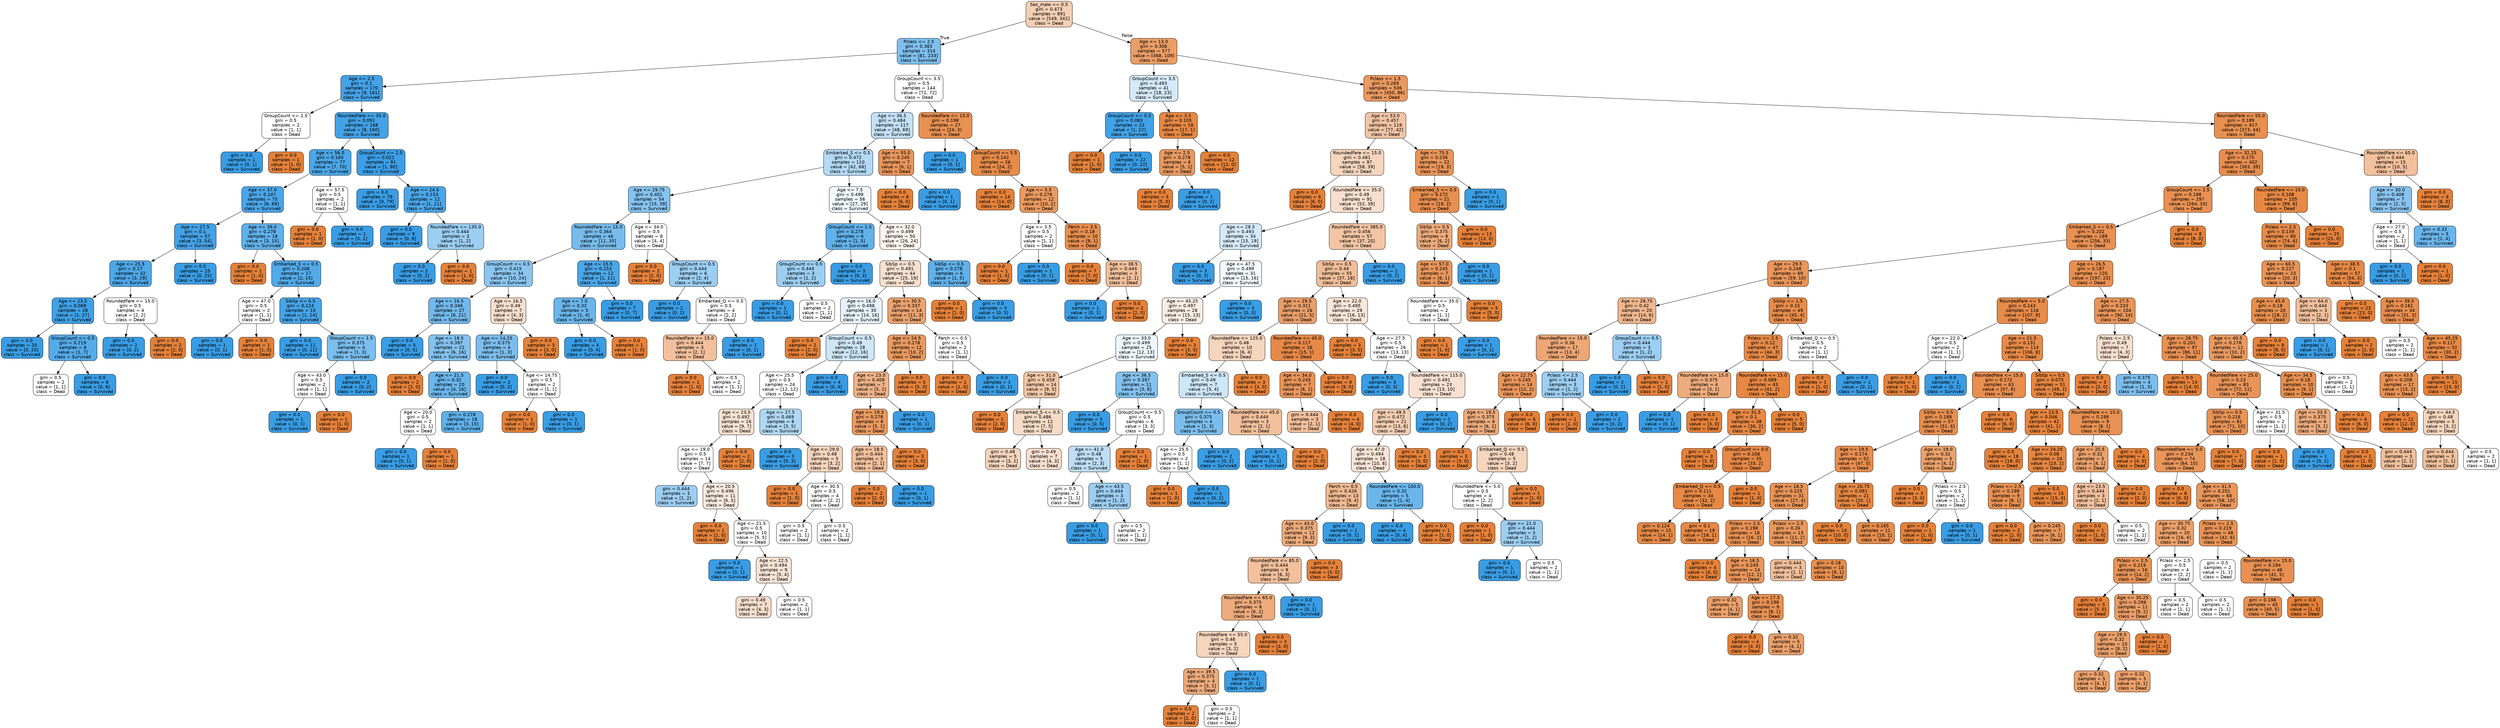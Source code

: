 digraph Tree {
node [shape=box, style="filled, rounded", color="black", fontname=helvetica] ;
edge [fontname=helvetica] ;
0 [label="Sex_male <= 0.5\ngini = 0.473\nsamples = 891\nvalue = [549, 342]\nclass = Dead", fillcolor="#e5813960"] ;
1 [label="Pclass <= 2.5\ngini = 0.383\nsamples = 314\nvalue = [81, 233]\nclass = Survived", fillcolor="#399de5a6"] ;
0 -> 1 [labeldistance=2.5, labelangle=45, headlabel="True"] ;
2 [label="Age <= 2.5\ngini = 0.1\nsamples = 170\nvalue = [9, 161]\nclass = Survived", fillcolor="#399de5f1"] ;
1 -> 2 ;
3 [label="GroupCount <= 2.5\ngini = 0.5\nsamples = 2\nvalue = [1, 1]\nclass = Dead", fillcolor="#e5813900"] ;
2 -> 3 ;
4 [label="gini = 0.0\nsamples = 1\nvalue = [0, 1]\nclass = Survived", fillcolor="#399de5ff"] ;
3 -> 4 ;
5 [label="gini = 0.0\nsamples = 1\nvalue = [1, 0]\nclass = Dead", fillcolor="#e58139ff"] ;
3 -> 5 ;
6 [label="RoundedFare <= 35.0\ngini = 0.091\nsamples = 168\nvalue = [8, 160]\nclass = Survived", fillcolor="#399de5f2"] ;
2 -> 6 ;
7 [label="Age <= 56.0\ngini = 0.165\nsamples = 77\nvalue = [7, 70]\nclass = Survived", fillcolor="#399de5e6"] ;
6 -> 7 ;
8 [label="Age <= 37.0\ngini = 0.147\nsamples = 75\nvalue = [6, 69]\nclass = Survived", fillcolor="#399de5e9"] ;
7 -> 8 ;
9 [label="Age <= 27.5\ngini = 0.1\nsamples = 57\nvalue = [3, 54]\nclass = Survived", fillcolor="#399de5f1"] ;
8 -> 9 ;
10 [label="Age <= 25.5\ngini = 0.17\nsamples = 32\nvalue = [3, 29]\nclass = Survived", fillcolor="#399de5e5"] ;
9 -> 10 ;
11 [label="Age <= 23.5\ngini = 0.069\nsamples = 28\nvalue = [1, 27]\nclass = Survived", fillcolor="#399de5f6"] ;
10 -> 11 ;
12 [label="gini = 0.0\nsamples = 20\nvalue = [0, 20]\nclass = Survived", fillcolor="#399de5ff"] ;
11 -> 12 ;
13 [label="GroupCount <= 0.5\ngini = 0.219\nsamples = 8\nvalue = [1, 7]\nclass = Survived", fillcolor="#399de5db"] ;
11 -> 13 ;
14 [label="gini = 0.5\nsamples = 2\nvalue = [1, 1]\nclass = Dead", fillcolor="#e5813900"] ;
13 -> 14 ;
15 [label="gini = 0.0\nsamples = 6\nvalue = [0, 6]\nclass = Survived", fillcolor="#399de5ff"] ;
13 -> 15 ;
16 [label="RoundedFare <= 15.0\ngini = 0.5\nsamples = 4\nvalue = [2, 2]\nclass = Dead", fillcolor="#e5813900"] ;
10 -> 16 ;
17 [label="gini = 0.0\nsamples = 2\nvalue = [0, 2]\nclass = Survived", fillcolor="#399de5ff"] ;
16 -> 17 ;
18 [label="gini = 0.0\nsamples = 2\nvalue = [2, 0]\nclass = Dead", fillcolor="#e58139ff"] ;
16 -> 18 ;
19 [label="gini = 0.0\nsamples = 25\nvalue = [0, 25]\nclass = Survived", fillcolor="#399de5ff"] ;
9 -> 19 ;
20 [label="Age <= 39.0\ngini = 0.278\nsamples = 18\nvalue = [3, 15]\nclass = Survived", fillcolor="#399de5cc"] ;
8 -> 20 ;
21 [label="gini = 0.0\nsamples = 1\nvalue = [1, 0]\nclass = Dead", fillcolor="#e58139ff"] ;
20 -> 21 ;
22 [label="Embarked_S <= 0.5\ngini = 0.208\nsamples = 17\nvalue = [2, 15]\nclass = Survived", fillcolor="#399de5dd"] ;
20 -> 22 ;
23 [label="Age <= 47.0\ngini = 0.5\nsamples = 2\nvalue = [1, 1]\nclass = Dead", fillcolor="#e5813900"] ;
22 -> 23 ;
24 [label="gini = 0.0\nsamples = 1\nvalue = [0, 1]\nclass = Survived", fillcolor="#399de5ff"] ;
23 -> 24 ;
25 [label="gini = 0.0\nsamples = 1\nvalue = [1, 0]\nclass = Dead", fillcolor="#e58139ff"] ;
23 -> 25 ;
26 [label="SibSp <= 0.5\ngini = 0.124\nsamples = 15\nvalue = [1, 14]\nclass = Survived", fillcolor="#399de5ed"] ;
22 -> 26 ;
27 [label="gini = 0.0\nsamples = 11\nvalue = [0, 11]\nclass = Survived", fillcolor="#399de5ff"] ;
26 -> 27 ;
28 [label="GroupCount <= 1.5\ngini = 0.375\nsamples = 4\nvalue = [1, 3]\nclass = Survived", fillcolor="#399de5aa"] ;
26 -> 28 ;
29 [label="Age <= 43.0\ngini = 0.5\nsamples = 2\nvalue = [1, 1]\nclass = Dead", fillcolor="#e5813900"] ;
28 -> 29 ;
30 [label="gini = 0.0\nsamples = 1\nvalue = [0, 1]\nclass = Survived", fillcolor="#399de5ff"] ;
29 -> 30 ;
31 [label="gini = 0.0\nsamples = 1\nvalue = [1, 0]\nclass = Dead", fillcolor="#e58139ff"] ;
29 -> 31 ;
32 [label="gini = 0.0\nsamples = 2\nvalue = [0, 2]\nclass = Survived", fillcolor="#399de5ff"] ;
28 -> 32 ;
33 [label="Age <= 57.5\ngini = 0.5\nsamples = 2\nvalue = [1, 1]\nclass = Dead", fillcolor="#e5813900"] ;
7 -> 33 ;
34 [label="gini = 0.0\nsamples = 1\nvalue = [1, 0]\nclass = Dead", fillcolor="#e58139ff"] ;
33 -> 34 ;
35 [label="gini = 0.0\nsamples = 1\nvalue = [0, 1]\nclass = Survived", fillcolor="#399de5ff"] ;
33 -> 35 ;
36 [label="GroupCount <= 2.5\ngini = 0.022\nsamples = 91\nvalue = [1, 90]\nclass = Survived", fillcolor="#399de5fc"] ;
6 -> 36 ;
37 [label="gini = 0.0\nsamples = 79\nvalue = [0, 79]\nclass = Survived", fillcolor="#399de5ff"] ;
36 -> 37 ;
38 [label="Age <= 24.5\ngini = 0.153\nsamples = 12\nvalue = [1, 11]\nclass = Survived", fillcolor="#399de5e8"] ;
36 -> 38 ;
39 [label="gini = 0.0\nsamples = 9\nvalue = [0, 9]\nclass = Survived", fillcolor="#399de5ff"] ;
38 -> 39 ;
40 [label="RoundedFare <= 135.0\ngini = 0.444\nsamples = 3\nvalue = [1, 2]\nclass = Survived", fillcolor="#399de57f"] ;
38 -> 40 ;
41 [label="gini = 0.0\nsamples = 2\nvalue = [0, 2]\nclass = Survived", fillcolor="#399de5ff"] ;
40 -> 41 ;
42 [label="gini = 0.0\nsamples = 1\nvalue = [1, 0]\nclass = Dead", fillcolor="#e58139ff"] ;
40 -> 42 ;
43 [label="GroupCount <= 3.5\ngini = 0.5\nsamples = 144\nvalue = [72, 72]\nclass = Dead", fillcolor="#e5813900"] ;
1 -> 43 ;
44 [label="Age <= 36.5\ngini = 0.484\nsamples = 117\nvalue = [48, 69]\nclass = Survived", fillcolor="#399de54e"] ;
43 -> 44 ;
45 [label="Embarked_S <= 0.5\ngini = 0.472\nsamples = 110\nvalue = [42, 68]\nclass = Survived", fillcolor="#399de561"] ;
44 -> 45 ;
46 [label="Age <= 29.75\ngini = 0.401\nsamples = 54\nvalue = [15, 39]\nclass = Survived", fillcolor="#399de59d"] ;
45 -> 46 ;
47 [label="RoundedFare <= 15.0\ngini = 0.364\nsamples = 46\nvalue = [11, 35]\nclass = Survived", fillcolor="#399de5af"] ;
46 -> 47 ;
48 [label="GroupCount <= 0.5\ngini = 0.415\nsamples = 34\nvalue = [10, 24]\nclass = Survived", fillcolor="#399de595"] ;
47 -> 48 ;
49 [label="Age <= 16.5\ngini = 0.346\nsamples = 27\nvalue = [6, 21]\nclass = Survived", fillcolor="#399de5b6"] ;
48 -> 49 ;
50 [label="gini = 0.0\nsamples = 5\nvalue = [0, 5]\nclass = Survived", fillcolor="#399de5ff"] ;
49 -> 50 ;
51 [label="Age <= 18.5\ngini = 0.397\nsamples = 22\nvalue = [6, 16]\nclass = Survived", fillcolor="#399de59f"] ;
49 -> 51 ;
52 [label="gini = 0.0\nsamples = 2\nvalue = [2, 0]\nclass = Dead", fillcolor="#e58139ff"] ;
51 -> 52 ;
53 [label="Age <= 21.5\ngini = 0.32\nsamples = 20\nvalue = [4, 16]\nclass = Survived", fillcolor="#399de5bf"] ;
51 -> 53 ;
54 [label="Age <= 20.0\ngini = 0.5\nsamples = 2\nvalue = [1, 1]\nclass = Dead", fillcolor="#e5813900"] ;
53 -> 54 ;
55 [label="gini = 0.0\nsamples = 1\nvalue = [0, 1]\nclass = Survived", fillcolor="#399de5ff"] ;
54 -> 55 ;
56 [label="gini = 0.0\nsamples = 1\nvalue = [1, 0]\nclass = Dead", fillcolor="#e58139ff"] ;
54 -> 56 ;
57 [label="gini = 0.278\nsamples = 18\nvalue = [3, 15]\nclass = Survived", fillcolor="#399de5cc"] ;
53 -> 57 ;
58 [label="Age <= 16.5\ngini = 0.49\nsamples = 7\nvalue = [4, 3]\nclass = Dead", fillcolor="#e5813940"] ;
48 -> 58 ;
59 [label="Age <= 14.25\ngini = 0.375\nsamples = 4\nvalue = [1, 3]\nclass = Survived", fillcolor="#399de5aa"] ;
58 -> 59 ;
60 [label="gini = 0.0\nsamples = 2\nvalue = [0, 2]\nclass = Survived", fillcolor="#399de5ff"] ;
59 -> 60 ;
61 [label="Age <= 14.75\ngini = 0.5\nsamples = 2\nvalue = [1, 1]\nclass = Dead", fillcolor="#e5813900"] ;
59 -> 61 ;
62 [label="gini = 0.0\nsamples = 1\nvalue = [1, 0]\nclass = Dead", fillcolor="#e58139ff"] ;
61 -> 62 ;
63 [label="gini = 0.0\nsamples = 1\nvalue = [0, 1]\nclass = Survived", fillcolor="#399de5ff"] ;
61 -> 63 ;
64 [label="gini = 0.0\nsamples = 3\nvalue = [3, 0]\nclass = Dead", fillcolor="#e58139ff"] ;
58 -> 64 ;
65 [label="Age <= 15.5\ngini = 0.153\nsamples = 12\nvalue = [1, 11]\nclass = Survived", fillcolor="#399de5e8"] ;
47 -> 65 ;
66 [label="Age <= 7.0\ngini = 0.32\nsamples = 5\nvalue = [1, 4]\nclass = Survived", fillcolor="#399de5bf"] ;
65 -> 66 ;
67 [label="gini = 0.0\nsamples = 4\nvalue = [0, 4]\nclass = Survived", fillcolor="#399de5ff"] ;
66 -> 67 ;
68 [label="gini = 0.0\nsamples = 1\nvalue = [1, 0]\nclass = Dead", fillcolor="#e58139ff"] ;
66 -> 68 ;
69 [label="gini = 0.0\nsamples = 7\nvalue = [0, 7]\nclass = Survived", fillcolor="#399de5ff"] ;
65 -> 69 ;
70 [label="Age <= 34.0\ngini = 0.5\nsamples = 8\nvalue = [4, 4]\nclass = Dead", fillcolor="#e5813900"] ;
46 -> 70 ;
71 [label="gini = 0.0\nsamples = 2\nvalue = [2, 0]\nclass = Dead", fillcolor="#e58139ff"] ;
70 -> 71 ;
72 [label="GroupCount <= 0.5\ngini = 0.444\nsamples = 6\nvalue = [2, 4]\nclass = Survived", fillcolor="#399de57f"] ;
70 -> 72 ;
73 [label="gini = 0.0\nsamples = 2\nvalue = [0, 2]\nclass = Survived", fillcolor="#399de5ff"] ;
72 -> 73 ;
74 [label="Embarked_Q <= 0.5\ngini = 0.5\nsamples = 4\nvalue = [2, 2]\nclass = Dead", fillcolor="#e5813900"] ;
72 -> 74 ;
75 [label="RoundedFare <= 15.0\ngini = 0.444\nsamples = 3\nvalue = [2, 1]\nclass = Dead", fillcolor="#e581397f"] ;
74 -> 75 ;
76 [label="gini = 0.0\nsamples = 1\nvalue = [1, 0]\nclass = Dead", fillcolor="#e58139ff"] ;
75 -> 76 ;
77 [label="gini = 0.5\nsamples = 2\nvalue = [1, 1]\nclass = Dead", fillcolor="#e5813900"] ;
75 -> 77 ;
78 [label="gini = 0.0\nsamples = 1\nvalue = [0, 1]\nclass = Survived", fillcolor="#399de5ff"] ;
74 -> 78 ;
79 [label="Age <= 7.5\ngini = 0.499\nsamples = 56\nvalue = [27, 29]\nclass = Survived", fillcolor="#399de512"] ;
45 -> 79 ;
80 [label="GroupCount <= 1.5\ngini = 0.278\nsamples = 6\nvalue = [1, 5]\nclass = Survived", fillcolor="#399de5cc"] ;
79 -> 80 ;
81 [label="GroupCount <= 0.5\ngini = 0.444\nsamples = 3\nvalue = [1, 2]\nclass = Survived", fillcolor="#399de57f"] ;
80 -> 81 ;
82 [label="gini = 0.0\nsamples = 1\nvalue = [0, 1]\nclass = Survived", fillcolor="#399de5ff"] ;
81 -> 82 ;
83 [label="gini = 0.5\nsamples = 2\nvalue = [1, 1]\nclass = Dead", fillcolor="#e5813900"] ;
81 -> 83 ;
84 [label="gini = 0.0\nsamples = 3\nvalue = [0, 3]\nclass = Survived", fillcolor="#399de5ff"] ;
80 -> 84 ;
85 [label="Age <= 32.0\ngini = 0.499\nsamples = 50\nvalue = [26, 24]\nclass = Dead", fillcolor="#e5813914"] ;
79 -> 85 ;
86 [label="SibSp <= 0.5\ngini = 0.491\nsamples = 44\nvalue = [25, 19]\nclass = Dead", fillcolor="#e581393d"] ;
85 -> 86 ;
87 [label="Age <= 16.0\ngini = 0.498\nsamples = 30\nvalue = [14, 16]\nclass = Survived", fillcolor="#399de520"] ;
86 -> 87 ;
88 [label="gini = 0.0\nsamples = 2\nvalue = [2, 0]\nclass = Dead", fillcolor="#e58139ff"] ;
87 -> 88 ;
89 [label="GroupCount <= 0.5\ngini = 0.49\nsamples = 28\nvalue = [12, 16]\nclass = Survived", fillcolor="#399de540"] ;
87 -> 89 ;
90 [label="Age <= 25.5\ngini = 0.5\nsamples = 24\nvalue = [12, 12]\nclass = Dead", fillcolor="#e5813900"] ;
89 -> 90 ;
91 [label="Age <= 23.5\ngini = 0.492\nsamples = 16\nvalue = [9, 7]\nclass = Dead", fillcolor="#e5813939"] ;
90 -> 91 ;
92 [label="Age <= 19.0\ngini = 0.5\nsamples = 14\nvalue = [7, 7]\nclass = Dead", fillcolor="#e5813900"] ;
91 -> 92 ;
93 [label="gini = 0.444\nsamples = 3\nvalue = [1, 2]\nclass = Survived", fillcolor="#399de57f"] ;
92 -> 93 ;
94 [label="Age <= 20.5\ngini = 0.496\nsamples = 11\nvalue = [6, 5]\nclass = Dead", fillcolor="#e581392a"] ;
92 -> 94 ;
95 [label="gini = 0.0\nsamples = 1\nvalue = [1, 0]\nclass = Dead", fillcolor="#e58139ff"] ;
94 -> 95 ;
96 [label="Age <= 21.5\ngini = 0.5\nsamples = 10\nvalue = [5, 5]\nclass = Dead", fillcolor="#e5813900"] ;
94 -> 96 ;
97 [label="gini = 0.0\nsamples = 1\nvalue = [0, 1]\nclass = Survived", fillcolor="#399de5ff"] ;
96 -> 97 ;
98 [label="Age <= 22.5\ngini = 0.494\nsamples = 9\nvalue = [5, 4]\nclass = Dead", fillcolor="#e5813933"] ;
96 -> 98 ;
99 [label="gini = 0.49\nsamples = 7\nvalue = [4, 3]\nclass = Dead", fillcolor="#e5813940"] ;
98 -> 99 ;
100 [label="gini = 0.5\nsamples = 2\nvalue = [1, 1]\nclass = Dead", fillcolor="#e5813900"] ;
98 -> 100 ;
101 [label="gini = 0.0\nsamples = 2\nvalue = [2, 0]\nclass = Dead", fillcolor="#e58139ff"] ;
91 -> 101 ;
102 [label="Age <= 27.5\ngini = 0.469\nsamples = 8\nvalue = [3, 5]\nclass = Survived", fillcolor="#399de566"] ;
90 -> 102 ;
103 [label="gini = 0.0\nsamples = 3\nvalue = [0, 3]\nclass = Survived", fillcolor="#399de5ff"] ;
102 -> 103 ;
104 [label="Age <= 29.0\ngini = 0.48\nsamples = 5\nvalue = [3, 2]\nclass = Dead", fillcolor="#e5813955"] ;
102 -> 104 ;
105 [label="gini = 0.0\nsamples = 1\nvalue = [1, 0]\nclass = Dead", fillcolor="#e58139ff"] ;
104 -> 105 ;
106 [label="Age <= 30.5\ngini = 0.5\nsamples = 4\nvalue = [2, 2]\nclass = Dead", fillcolor="#e5813900"] ;
104 -> 106 ;
107 [label="gini = 0.5\nsamples = 2\nvalue = [1, 1]\nclass = Dead", fillcolor="#e5813900"] ;
106 -> 107 ;
108 [label="gini = 0.5\nsamples = 2\nvalue = [1, 1]\nclass = Dead", fillcolor="#e5813900"] ;
106 -> 108 ;
109 [label="gini = 0.0\nsamples = 4\nvalue = [0, 4]\nclass = Survived", fillcolor="#399de5ff"] ;
89 -> 109 ;
110 [label="Age <= 30.5\ngini = 0.337\nsamples = 14\nvalue = [11, 3]\nclass = Dead", fillcolor="#e58139b9"] ;
86 -> 110 ;
111 [label="Age <= 24.5\ngini = 0.278\nsamples = 12\nvalue = [10, 2]\nclass = Dead", fillcolor="#e58139cc"] ;
110 -> 111 ;
112 [label="Age <= 23.0\ngini = 0.408\nsamples = 7\nvalue = [5, 2]\nclass = Dead", fillcolor="#e5813999"] ;
111 -> 112 ;
113 [label="Age <= 19.5\ngini = 0.278\nsamples = 6\nvalue = [5, 1]\nclass = Dead", fillcolor="#e58139cc"] ;
112 -> 113 ;
114 [label="Age <= 18.5\ngini = 0.444\nsamples = 3\nvalue = [2, 1]\nclass = Dead", fillcolor="#e581397f"] ;
113 -> 114 ;
115 [label="gini = 0.0\nsamples = 2\nvalue = [2, 0]\nclass = Dead", fillcolor="#e58139ff"] ;
114 -> 115 ;
116 [label="gini = 0.0\nsamples = 1\nvalue = [0, 1]\nclass = Survived", fillcolor="#399de5ff"] ;
114 -> 116 ;
117 [label="gini = 0.0\nsamples = 3\nvalue = [3, 0]\nclass = Dead", fillcolor="#e58139ff"] ;
113 -> 117 ;
118 [label="gini = 0.0\nsamples = 1\nvalue = [0, 1]\nclass = Survived", fillcolor="#399de5ff"] ;
112 -> 118 ;
119 [label="gini = 0.0\nsamples = 5\nvalue = [5, 0]\nclass = Dead", fillcolor="#e58139ff"] ;
111 -> 119 ;
120 [label="Parch <= 0.5\ngini = 0.5\nsamples = 2\nvalue = [1, 1]\nclass = Dead", fillcolor="#e5813900"] ;
110 -> 120 ;
121 [label="gini = 0.0\nsamples = 1\nvalue = [1, 0]\nclass = Dead", fillcolor="#e58139ff"] ;
120 -> 121 ;
122 [label="gini = 0.0\nsamples = 1\nvalue = [0, 1]\nclass = Survived", fillcolor="#399de5ff"] ;
120 -> 122 ;
123 [label="SibSp <= 0.5\ngini = 0.278\nsamples = 6\nvalue = [1, 5]\nclass = Survived", fillcolor="#399de5cc"] ;
85 -> 123 ;
124 [label="gini = 0.0\nsamples = 1\nvalue = [1, 0]\nclass = Dead", fillcolor="#e58139ff"] ;
123 -> 124 ;
125 [label="gini = 0.0\nsamples = 5\nvalue = [0, 5]\nclass = Survived", fillcolor="#399de5ff"] ;
123 -> 125 ;
126 [label="Age <= 55.0\ngini = 0.245\nsamples = 7\nvalue = [6, 1]\nclass = Dead", fillcolor="#e58139d4"] ;
44 -> 126 ;
127 [label="gini = 0.0\nsamples = 6\nvalue = [6, 0]\nclass = Dead", fillcolor="#e58139ff"] ;
126 -> 127 ;
128 [label="gini = 0.0\nsamples = 1\nvalue = [0, 1]\nclass = Survived", fillcolor="#399de5ff"] ;
126 -> 128 ;
129 [label="RoundedFare <= 15.0\ngini = 0.198\nsamples = 27\nvalue = [24, 3]\nclass = Dead", fillcolor="#e58139df"] ;
43 -> 129 ;
130 [label="gini = 0.0\nsamples = 1\nvalue = [0, 1]\nclass = Survived", fillcolor="#399de5ff"] ;
129 -> 130 ;
131 [label="GroupCount <= 5.5\ngini = 0.142\nsamples = 26\nvalue = [24, 2]\nclass = Dead", fillcolor="#e58139ea"] ;
129 -> 131 ;
132 [label="gini = 0.0\nsamples = 14\nvalue = [14, 0]\nclass = Dead", fillcolor="#e58139ff"] ;
131 -> 132 ;
133 [label="Age <= 5.5\ngini = 0.278\nsamples = 12\nvalue = [10, 2]\nclass = Dead", fillcolor="#e58139cc"] ;
131 -> 133 ;
134 [label="Age <= 3.5\ngini = 0.5\nsamples = 2\nvalue = [1, 1]\nclass = Dead", fillcolor="#e5813900"] ;
133 -> 134 ;
135 [label="gini = 0.0\nsamples = 1\nvalue = [1, 0]\nclass = Dead", fillcolor="#e58139ff"] ;
134 -> 135 ;
136 [label="gini = 0.0\nsamples = 1\nvalue = [0, 1]\nclass = Survived", fillcolor="#399de5ff"] ;
134 -> 136 ;
137 [label="Parch <= 3.5\ngini = 0.18\nsamples = 10\nvalue = [9, 1]\nclass = Dead", fillcolor="#e58139e3"] ;
133 -> 137 ;
138 [label="gini = 0.0\nsamples = 7\nvalue = [7, 0]\nclass = Dead", fillcolor="#e58139ff"] ;
137 -> 138 ;
139 [label="Age <= 38.5\ngini = 0.444\nsamples = 3\nvalue = [2, 1]\nclass = Dead", fillcolor="#e581397f"] ;
137 -> 139 ;
140 [label="gini = 0.0\nsamples = 1\nvalue = [0, 1]\nclass = Survived", fillcolor="#399de5ff"] ;
139 -> 140 ;
141 [label="gini = 0.0\nsamples = 2\nvalue = [2, 0]\nclass = Dead", fillcolor="#e58139ff"] ;
139 -> 141 ;
142 [label="Age <= 13.0\ngini = 0.306\nsamples = 577\nvalue = [468, 109]\nclass = Dead", fillcolor="#e58139c4"] ;
0 -> 142 [labeldistance=2.5, labelangle=-45, headlabel="False"] ;
143 [label="GroupCount <= 3.5\ngini = 0.493\nsamples = 41\nvalue = [18, 23]\nclass = Survived", fillcolor="#399de537"] ;
142 -> 143 ;
144 [label="GroupCount <= 0.5\ngini = 0.083\nsamples = 23\nvalue = [1, 22]\nclass = Survived", fillcolor="#399de5f3"] ;
143 -> 144 ;
145 [label="gini = 0.0\nsamples = 1\nvalue = [1, 0]\nclass = Dead", fillcolor="#e58139ff"] ;
144 -> 145 ;
146 [label="gini = 0.0\nsamples = 22\nvalue = [0, 22]\nclass = Survived", fillcolor="#399de5ff"] ;
144 -> 146 ;
147 [label="Age <= 3.5\ngini = 0.105\nsamples = 18\nvalue = [17, 1]\nclass = Dead", fillcolor="#e58139f0"] ;
143 -> 147 ;
148 [label="Age <= 2.5\ngini = 0.278\nsamples = 6\nvalue = [5, 1]\nclass = Dead", fillcolor="#e58139cc"] ;
147 -> 148 ;
149 [label="gini = 0.0\nsamples = 5\nvalue = [5, 0]\nclass = Dead", fillcolor="#e58139ff"] ;
148 -> 149 ;
150 [label="gini = 0.0\nsamples = 1\nvalue = [0, 1]\nclass = Survived", fillcolor="#399de5ff"] ;
148 -> 150 ;
151 [label="gini = 0.0\nsamples = 12\nvalue = [12, 0]\nclass = Dead", fillcolor="#e58139ff"] ;
147 -> 151 ;
152 [label="Pclass <= 1.5\ngini = 0.269\nsamples = 536\nvalue = [450, 86]\nclass = Dead", fillcolor="#e58139ce"] ;
142 -> 152 ;
153 [label="Age <= 53.0\ngini = 0.457\nsamples = 119\nvalue = [77, 42]\nclass = Dead", fillcolor="#e5813974"] ;
152 -> 153 ;
154 [label="RoundedFare <= 15.0\ngini = 0.481\nsamples = 97\nvalue = [58, 39]\nclass = Dead", fillcolor="#e5813954"] ;
153 -> 154 ;
155 [label="gini = 0.0\nsamples = 6\nvalue = [6, 0]\nclass = Dead", fillcolor="#e58139ff"] ;
154 -> 155 ;
156 [label="RoundedFare <= 35.0\ngini = 0.49\nsamples = 91\nvalue = [52, 39]\nclass = Dead", fillcolor="#e5813940"] ;
154 -> 156 ;
157 [label="Age <= 28.5\ngini = 0.493\nsamples = 34\nvalue = [15, 19]\nclass = Survived", fillcolor="#399de536"] ;
156 -> 157 ;
158 [label="gini = 0.0\nsamples = 3\nvalue = [0, 3]\nclass = Survived", fillcolor="#399de5ff"] ;
157 -> 158 ;
159 [label="Age <= 47.5\ngini = 0.499\nsamples = 31\nvalue = [15, 16]\nclass = Survived", fillcolor="#399de510"] ;
157 -> 159 ;
160 [label="Age <= 45.25\ngini = 0.497\nsamples = 28\nvalue = [15, 13]\nclass = Dead", fillcolor="#e5813922"] ;
159 -> 160 ;
161 [label="Age <= 33.0\ngini = 0.499\nsamples = 25\nvalue = [12, 13]\nclass = Survived", fillcolor="#399de514"] ;
160 -> 161 ;
162 [label="Age <= 31.0\ngini = 0.459\nsamples = 14\nvalue = [9, 5]\nclass = Dead", fillcolor="#e5813971"] ;
161 -> 162 ;
163 [label="gini = 0.0\nsamples = 2\nvalue = [2, 0]\nclass = Dead", fillcolor="#e58139ff"] ;
162 -> 163 ;
164 [label="Embarked_S <= 0.5\ngini = 0.486\nsamples = 12\nvalue = [7, 5]\nclass = Dead", fillcolor="#e5813949"] ;
162 -> 164 ;
165 [label="gini = 0.48\nsamples = 5\nvalue = [3, 2]\nclass = Dead", fillcolor="#e5813955"] ;
164 -> 165 ;
166 [label="gini = 0.49\nsamples = 7\nvalue = [4, 3]\nclass = Dead", fillcolor="#e5813940"] ;
164 -> 166 ;
167 [label="Age <= 36.5\ngini = 0.397\nsamples = 11\nvalue = [3, 8]\nclass = Survived", fillcolor="#399de59f"] ;
161 -> 167 ;
168 [label="gini = 0.0\nsamples = 5\nvalue = [0, 5]\nclass = Survived", fillcolor="#399de5ff"] ;
167 -> 168 ;
169 [label="GroupCount <= 0.5\ngini = 0.5\nsamples = 6\nvalue = [3, 3]\nclass = Dead", fillcolor="#e5813900"] ;
167 -> 169 ;
170 [label="Age <= 41.0\ngini = 0.48\nsamples = 5\nvalue = [2, 3]\nclass = Survived", fillcolor="#399de555"] ;
169 -> 170 ;
171 [label="gini = 0.5\nsamples = 2\nvalue = [1, 1]\nclass = Dead", fillcolor="#e5813900"] ;
170 -> 171 ;
172 [label="Age <= 43.5\ngini = 0.444\nsamples = 3\nvalue = [1, 2]\nclass = Survived", fillcolor="#399de57f"] ;
170 -> 172 ;
173 [label="gini = 0.0\nsamples = 1\nvalue = [0, 1]\nclass = Survived", fillcolor="#399de5ff"] ;
172 -> 173 ;
174 [label="gini = 0.5\nsamples = 2\nvalue = [1, 1]\nclass = Dead", fillcolor="#e5813900"] ;
172 -> 174 ;
175 [label="gini = 0.0\nsamples = 1\nvalue = [1, 0]\nclass = Dead", fillcolor="#e58139ff"] ;
169 -> 175 ;
176 [label="gini = 0.0\nsamples = 3\nvalue = [3, 0]\nclass = Dead", fillcolor="#e58139ff"] ;
160 -> 176 ;
177 [label="gini = 0.0\nsamples = 3\nvalue = [0, 3]\nclass = Survived", fillcolor="#399de5ff"] ;
159 -> 177 ;
178 [label="RoundedFare <= 385.0\ngini = 0.456\nsamples = 57\nvalue = [37, 20]\nclass = Dead", fillcolor="#e5813975"] ;
156 -> 178 ;
179 [label="SibSp <= 0.5\ngini = 0.44\nsamples = 55\nvalue = [37, 18]\nclass = Dead", fillcolor="#e5813983"] ;
178 -> 179 ;
180 [label="Age <= 29.5\ngini = 0.311\nsamples = 26\nvalue = [21, 5]\nclass = Dead", fillcolor="#e58139c2"] ;
179 -> 180 ;
181 [label="RoundedFare <= 125.0\ngini = 0.48\nsamples = 10\nvalue = [6, 4]\nclass = Dead", fillcolor="#e5813955"] ;
180 -> 181 ;
182 [label="Embarked_S <= 0.5\ngini = 0.49\nsamples = 7\nvalue = [3, 4]\nclass = Survived", fillcolor="#399de540"] ;
181 -> 182 ;
183 [label="GroupCount <= 0.5\ngini = 0.375\nsamples = 4\nvalue = [1, 3]\nclass = Survived", fillcolor="#399de5aa"] ;
182 -> 183 ;
184 [label="Age <= 25.5\ngini = 0.5\nsamples = 2\nvalue = [1, 1]\nclass = Dead", fillcolor="#e5813900"] ;
183 -> 184 ;
185 [label="gini = 0.0\nsamples = 1\nvalue = [1, 0]\nclass = Dead", fillcolor="#e58139ff"] ;
184 -> 185 ;
186 [label="gini = 0.0\nsamples = 1\nvalue = [0, 1]\nclass = Survived", fillcolor="#399de5ff"] ;
184 -> 186 ;
187 [label="gini = 0.0\nsamples = 2\nvalue = [0, 2]\nclass = Survived", fillcolor="#399de5ff"] ;
183 -> 187 ;
188 [label="RoundedFare <= 45.0\ngini = 0.444\nsamples = 3\nvalue = [2, 1]\nclass = Dead", fillcolor="#e581397f"] ;
182 -> 188 ;
189 [label="gini = 0.0\nsamples = 1\nvalue = [0, 1]\nclass = Survived", fillcolor="#399de5ff"] ;
188 -> 189 ;
190 [label="gini = 0.0\nsamples = 2\nvalue = [2, 0]\nclass = Dead", fillcolor="#e58139ff"] ;
188 -> 190 ;
191 [label="gini = 0.0\nsamples = 3\nvalue = [3, 0]\nclass = Dead", fillcolor="#e58139ff"] ;
181 -> 191 ;
192 [label="RoundedFare <= 45.0\ngini = 0.117\nsamples = 16\nvalue = [15, 1]\nclass = Dead", fillcolor="#e58139ee"] ;
180 -> 192 ;
193 [label="Age <= 34.0\ngini = 0.245\nsamples = 7\nvalue = [6, 1]\nclass = Dead", fillcolor="#e58139d4"] ;
192 -> 193 ;
194 [label="gini = 0.444\nsamples = 3\nvalue = [2, 1]\nclass = Dead", fillcolor="#e581397f"] ;
193 -> 194 ;
195 [label="gini = 0.0\nsamples = 4\nvalue = [4, 0]\nclass = Dead", fillcolor="#e58139ff"] ;
193 -> 195 ;
196 [label="gini = 0.0\nsamples = 9\nvalue = [9, 0]\nclass = Dead", fillcolor="#e58139ff"] ;
192 -> 196 ;
197 [label="Age <= 22.0\ngini = 0.495\nsamples = 29\nvalue = [16, 13]\nclass = Dead", fillcolor="#e5813930"] ;
179 -> 197 ;
198 [label="gini = 0.0\nsamples = 3\nvalue = [3, 0]\nclass = Dead", fillcolor="#e58139ff"] ;
197 -> 198 ;
199 [label="Age <= 27.5\ngini = 0.5\nsamples = 26\nvalue = [13, 13]\nclass = Dead", fillcolor="#e5813900"] ;
197 -> 199 ;
200 [label="gini = 0.0\nsamples = 3\nvalue = [0, 3]\nclass = Survived", fillcolor="#399de5ff"] ;
199 -> 200 ;
201 [label="RoundedFare <= 115.0\ngini = 0.491\nsamples = 23\nvalue = [13, 10]\nclass = Dead", fillcolor="#e581393b"] ;
199 -> 201 ;
202 [label="Age <= 49.5\ngini = 0.472\nsamples = 21\nvalue = [13, 8]\nclass = Dead", fillcolor="#e5813962"] ;
201 -> 202 ;
203 [label="Age <= 47.0\ngini = 0.494\nsamples = 18\nvalue = [10, 8]\nclass = Dead", fillcolor="#e5813933"] ;
202 -> 203 ;
204 [label="Parch <= 0.5\ngini = 0.426\nsamples = 13\nvalue = [9, 4]\nclass = Dead", fillcolor="#e581398e"] ;
203 -> 204 ;
205 [label="Age <= 43.0\ngini = 0.375\nsamples = 12\nvalue = [9, 3]\nclass = Dead", fillcolor="#e58139aa"] ;
204 -> 205 ;
206 [label="RoundedFare <= 85.0\ngini = 0.444\nsamples = 9\nvalue = [6, 3]\nclass = Dead", fillcolor="#e581397f"] ;
205 -> 206 ;
207 [label="RoundedFare <= 65.0\ngini = 0.375\nsamples = 8\nvalue = [6, 2]\nclass = Dead", fillcolor="#e58139aa"] ;
206 -> 207 ;
208 [label="RoundedFare <= 55.0\ngini = 0.48\nsamples = 5\nvalue = [3, 2]\nclass = Dead", fillcolor="#e5813955"] ;
207 -> 208 ;
209 [label="Age <= 39.5\ngini = 0.375\nsamples = 4\nvalue = [3, 1]\nclass = Dead", fillcolor="#e58139aa"] ;
208 -> 209 ;
210 [label="gini = 0.0\nsamples = 2\nvalue = [2, 0]\nclass = Dead", fillcolor="#e58139ff"] ;
209 -> 210 ;
211 [label="gini = 0.5\nsamples = 2\nvalue = [1, 1]\nclass = Dead", fillcolor="#e5813900"] ;
209 -> 211 ;
212 [label="gini = 0.0\nsamples = 1\nvalue = [0, 1]\nclass = Survived", fillcolor="#399de5ff"] ;
208 -> 212 ;
213 [label="gini = 0.0\nsamples = 3\nvalue = [3, 0]\nclass = Dead", fillcolor="#e58139ff"] ;
207 -> 213 ;
214 [label="gini = 0.0\nsamples = 1\nvalue = [0, 1]\nclass = Survived", fillcolor="#399de5ff"] ;
206 -> 214 ;
215 [label="gini = 0.0\nsamples = 3\nvalue = [3, 0]\nclass = Dead", fillcolor="#e58139ff"] ;
205 -> 215 ;
216 [label="gini = 0.0\nsamples = 1\nvalue = [0, 1]\nclass = Survived", fillcolor="#399de5ff"] ;
204 -> 216 ;
217 [label="RoundedFare <= 100.0\ngini = 0.32\nsamples = 5\nvalue = [1, 4]\nclass = Survived", fillcolor="#399de5bf"] ;
203 -> 217 ;
218 [label="gini = 0.0\nsamples = 4\nvalue = [0, 4]\nclass = Survived", fillcolor="#399de5ff"] ;
217 -> 218 ;
219 [label="gini = 0.0\nsamples = 1\nvalue = [1, 0]\nclass = Dead", fillcolor="#e58139ff"] ;
217 -> 219 ;
220 [label="gini = 0.0\nsamples = 3\nvalue = [3, 0]\nclass = Dead", fillcolor="#e58139ff"] ;
202 -> 220 ;
221 [label="gini = 0.0\nsamples = 2\nvalue = [0, 2]\nclass = Survived", fillcolor="#399de5ff"] ;
201 -> 221 ;
222 [label="gini = 0.0\nsamples = 2\nvalue = [0, 2]\nclass = Survived", fillcolor="#399de5ff"] ;
178 -> 222 ;
223 [label="Age <= 75.5\ngini = 0.236\nsamples = 22\nvalue = [19, 3]\nclass = Dead", fillcolor="#e58139d7"] ;
153 -> 223 ;
224 [label="Embarked_S <= 0.5\ngini = 0.172\nsamples = 21\nvalue = [19, 2]\nclass = Dead", fillcolor="#e58139e4"] ;
223 -> 224 ;
225 [label="SibSp <= 0.5\ngini = 0.375\nsamples = 8\nvalue = [6, 2]\nclass = Dead", fillcolor="#e58139aa"] ;
224 -> 225 ;
226 [label="Age <= 57.0\ngini = 0.245\nsamples = 7\nvalue = [6, 1]\nclass = Dead", fillcolor="#e58139d4"] ;
225 -> 226 ;
227 [label="RoundedFare <= 35.0\ngini = 0.5\nsamples = 2\nvalue = [1, 1]\nclass = Dead", fillcolor="#e5813900"] ;
226 -> 227 ;
228 [label="gini = 0.0\nsamples = 1\nvalue = [1, 0]\nclass = Dead", fillcolor="#e58139ff"] ;
227 -> 228 ;
229 [label="gini = 0.0\nsamples = 1\nvalue = [0, 1]\nclass = Survived", fillcolor="#399de5ff"] ;
227 -> 229 ;
230 [label="gini = 0.0\nsamples = 5\nvalue = [5, 0]\nclass = Dead", fillcolor="#e58139ff"] ;
226 -> 230 ;
231 [label="gini = 0.0\nsamples = 1\nvalue = [0, 1]\nclass = Survived", fillcolor="#399de5ff"] ;
225 -> 231 ;
232 [label="gini = 0.0\nsamples = 13\nvalue = [13, 0]\nclass = Dead", fillcolor="#e58139ff"] ;
224 -> 232 ;
233 [label="gini = 0.0\nsamples = 1\nvalue = [0, 1]\nclass = Survived", fillcolor="#399de5ff"] ;
223 -> 233 ;
234 [label="RoundedFare <= 55.0\ngini = 0.189\nsamples = 417\nvalue = [373, 44]\nclass = Dead", fillcolor="#e58139e1"] ;
152 -> 234 ;
235 [label="Age <= 32.25\ngini = 0.175\nsamples = 402\nvalue = [363, 39]\nclass = Dead", fillcolor="#e58139e4"] ;
234 -> 235 ;
236 [label="GroupCount <= 2.5\ngini = 0.198\nsamples = 297\nvalue = [264, 33]\nclass = Dead", fillcolor="#e58139df"] ;
235 -> 236 ;
237 [label="Embarked_S <= 0.5\ngini = 0.202\nsamples = 289\nvalue = [256, 33]\nclass = Dead", fillcolor="#e58139de"] ;
236 -> 237 ;
238 [label="Age <= 29.5\ngini = 0.248\nsamples = 69\nvalue = [59, 10]\nclass = Dead", fillcolor="#e58139d4"] ;
237 -> 238 ;
239 [label="Age <= 28.75\ngini = 0.42\nsamples = 20\nvalue = [14, 6]\nclass = Dead", fillcolor="#e5813992"] ;
238 -> 239 ;
240 [label="RoundedFare <= 15.0\ngini = 0.36\nsamples = 17\nvalue = [13, 4]\nclass = Dead", fillcolor="#e58139b1"] ;
239 -> 240 ;
241 [label="Age <= 22.75\ngini = 0.245\nsamples = 14\nvalue = [12, 2]\nclass = Dead", fillcolor="#e58139d4"] ;
240 -> 241 ;
242 [label="Age <= 19.5\ngini = 0.375\nsamples = 8\nvalue = [6, 2]\nclass = Dead", fillcolor="#e58139aa"] ;
241 -> 242 ;
243 [label="gini = 0.0\nsamples = 3\nvalue = [3, 0]\nclass = Dead", fillcolor="#e58139ff"] ;
242 -> 243 ;
244 [label="Embarked_Q <= 0.5\ngini = 0.48\nsamples = 5\nvalue = [3, 2]\nclass = Dead", fillcolor="#e5813955"] ;
242 -> 244 ;
245 [label="RoundedFare <= 5.0\ngini = 0.5\nsamples = 4\nvalue = [2, 2]\nclass = Dead", fillcolor="#e5813900"] ;
244 -> 245 ;
246 [label="gini = 0.0\nsamples = 1\nvalue = [1, 0]\nclass = Dead", fillcolor="#e58139ff"] ;
245 -> 246 ;
247 [label="Age <= 21.0\ngini = 0.444\nsamples = 3\nvalue = [1, 2]\nclass = Survived", fillcolor="#399de57f"] ;
245 -> 247 ;
248 [label="gini = 0.0\nsamples = 1\nvalue = [0, 1]\nclass = Survived", fillcolor="#399de5ff"] ;
247 -> 248 ;
249 [label="gini = 0.5\nsamples = 2\nvalue = [1, 1]\nclass = Dead", fillcolor="#e5813900"] ;
247 -> 249 ;
250 [label="gini = 0.0\nsamples = 1\nvalue = [1, 0]\nclass = Dead", fillcolor="#e58139ff"] ;
244 -> 250 ;
251 [label="gini = 0.0\nsamples = 6\nvalue = [6, 0]\nclass = Dead", fillcolor="#e58139ff"] ;
241 -> 251 ;
252 [label="Pclass <= 2.5\ngini = 0.444\nsamples = 3\nvalue = [1, 2]\nclass = Survived", fillcolor="#399de57f"] ;
240 -> 252 ;
253 [label="gini = 0.0\nsamples = 1\nvalue = [1, 0]\nclass = Dead", fillcolor="#e58139ff"] ;
252 -> 253 ;
254 [label="gini = 0.0\nsamples = 2\nvalue = [0, 2]\nclass = Survived", fillcolor="#399de5ff"] ;
252 -> 254 ;
255 [label="GroupCount <= 0.5\ngini = 0.444\nsamples = 3\nvalue = [1, 2]\nclass = Survived", fillcolor="#399de57f"] ;
239 -> 255 ;
256 [label="gini = 0.0\nsamples = 2\nvalue = [0, 2]\nclass = Survived", fillcolor="#399de5ff"] ;
255 -> 256 ;
257 [label="gini = 0.0\nsamples = 1\nvalue = [1, 0]\nclass = Dead", fillcolor="#e58139ff"] ;
255 -> 257 ;
258 [label="SibSp <= 1.5\ngini = 0.15\nsamples = 49\nvalue = [45, 4]\nclass = Dead", fillcolor="#e58139e8"] ;
238 -> 258 ;
259 [label="Pclass <= 2.5\ngini = 0.12\nsamples = 47\nvalue = [44, 3]\nclass = Dead", fillcolor="#e58139ee"] ;
258 -> 259 ;
260 [label="RoundedFare <= 15.0\ngini = 0.375\nsamples = 4\nvalue = [3, 1]\nclass = Dead", fillcolor="#e58139aa"] ;
259 -> 260 ;
261 [label="gini = 0.0\nsamples = 1\nvalue = [0, 1]\nclass = Survived", fillcolor="#399de5ff"] ;
260 -> 261 ;
262 [label="gini = 0.0\nsamples = 3\nvalue = [3, 0]\nclass = Dead", fillcolor="#e58139ff"] ;
260 -> 262 ;
263 [label="RoundedFare <= 15.0\ngini = 0.089\nsamples = 43\nvalue = [41, 2]\nclass = Dead", fillcolor="#e58139f3"] ;
259 -> 263 ;
264 [label="Age <= 31.5\ngini = 0.1\nsamples = 38\nvalue = [36, 2]\nclass = Dead", fillcolor="#e58139f1"] ;
263 -> 264 ;
265 [label="gini = 0.0\nsamples = 3\nvalue = [3, 0]\nclass = Dead", fillcolor="#e58139ff"] ;
264 -> 265 ;
266 [label="GroupCount <= 0.5\ngini = 0.108\nsamples = 35\nvalue = [33, 2]\nclass = Dead", fillcolor="#e58139f0"] ;
264 -> 266 ;
267 [label="Embarked_Q <= 0.5\ngini = 0.111\nsamples = 34\nvalue = [32, 2]\nclass = Dead", fillcolor="#e58139ef"] ;
266 -> 267 ;
268 [label="gini = 0.124\nsamples = 15\nvalue = [14, 1]\nclass = Dead", fillcolor="#e58139ed"] ;
267 -> 268 ;
269 [label="gini = 0.1\nsamples = 19\nvalue = [18, 1]\nclass = Dead", fillcolor="#e58139f1"] ;
267 -> 269 ;
270 [label="gini = 0.0\nsamples = 1\nvalue = [1, 0]\nclass = Dead", fillcolor="#e58139ff"] ;
266 -> 270 ;
271 [label="gini = 0.0\nsamples = 5\nvalue = [5, 0]\nclass = Dead", fillcolor="#e58139ff"] ;
263 -> 271 ;
272 [label="Embarked_Q <= 0.5\ngini = 0.5\nsamples = 2\nvalue = [1, 1]\nclass = Dead", fillcolor="#e5813900"] ;
258 -> 272 ;
273 [label="gini = 0.0\nsamples = 1\nvalue = [1, 0]\nclass = Dead", fillcolor="#e58139ff"] ;
272 -> 273 ;
274 [label="gini = 0.0\nsamples = 1\nvalue = [0, 1]\nclass = Survived", fillcolor="#399de5ff"] ;
272 -> 274 ;
275 [label="Age <= 26.5\ngini = 0.187\nsamples = 220\nvalue = [197, 23]\nclass = Dead", fillcolor="#e58139e1"] ;
237 -> 275 ;
276 [label="RoundedFare <= 5.0\ngini = 0.143\nsamples = 116\nvalue = [107, 9]\nclass = Dead", fillcolor="#e58139ea"] ;
275 -> 276 ;
277 [label="Age <= 22.0\ngini = 0.5\nsamples = 2\nvalue = [1, 1]\nclass = Dead", fillcolor="#e5813900"] ;
276 -> 277 ;
278 [label="gini = 0.0\nsamples = 1\nvalue = [1, 0]\nclass = Dead", fillcolor="#e58139ff"] ;
277 -> 278 ;
279 [label="gini = 0.0\nsamples = 1\nvalue = [0, 1]\nclass = Survived", fillcolor="#399de5ff"] ;
277 -> 279 ;
280 [label="Age <= 21.5\ngini = 0.131\nsamples = 114\nvalue = [106, 8]\nclass = Dead", fillcolor="#e58139ec"] ;
276 -> 280 ;
281 [label="RoundedFare <= 15.0\ngini = 0.172\nsamples = 63\nvalue = [57, 6]\nclass = Dead", fillcolor="#e58139e4"] ;
280 -> 281 ;
282 [label="SibSp <= 0.5\ngini = 0.188\nsamples = 57\nvalue = [51, 6]\nclass = Dead", fillcolor="#e58139e1"] ;
281 -> 282 ;
283 [label="Age <= 19.5\ngini = 0.174\nsamples = 52\nvalue = [47, 5]\nclass = Dead", fillcolor="#e58139e4"] ;
282 -> 283 ;
284 [label="Age <= 18.5\ngini = 0.225\nsamples = 31\nvalue = [27, 4]\nclass = Dead", fillcolor="#e58139d9"] ;
283 -> 284 ;
285 [label="Pclass <= 2.5\ngini = 0.198\nsamples = 18\nvalue = [16, 2]\nclass = Dead", fillcolor="#e58139df"] ;
284 -> 285 ;
286 [label="gini = 0.0\nsamples = 4\nvalue = [4, 0]\nclass = Dead", fillcolor="#e58139ff"] ;
285 -> 286 ;
287 [label="Age <= 16.5\ngini = 0.245\nsamples = 14\nvalue = [12, 2]\nclass = Dead", fillcolor="#e58139d4"] ;
285 -> 287 ;
288 [label="gini = 0.32\nsamples = 5\nvalue = [4, 1]\nclass = Dead", fillcolor="#e58139bf"] ;
287 -> 288 ;
289 [label="Age <= 17.5\ngini = 0.198\nsamples = 9\nvalue = [8, 1]\nclass = Dead", fillcolor="#e58139df"] ;
287 -> 289 ;
290 [label="gini = 0.0\nsamples = 4\nvalue = [4, 0]\nclass = Dead", fillcolor="#e58139ff"] ;
289 -> 290 ;
291 [label="gini = 0.32\nsamples = 5\nvalue = [4, 1]\nclass = Dead", fillcolor="#e58139bf"] ;
289 -> 291 ;
292 [label="Pclass <= 2.5\ngini = 0.26\nsamples = 13\nvalue = [11, 2]\nclass = Dead", fillcolor="#e58139d1"] ;
284 -> 292 ;
293 [label="gini = 0.444\nsamples = 3\nvalue = [2, 1]\nclass = Dead", fillcolor="#e581397f"] ;
292 -> 293 ;
294 [label="gini = 0.18\nsamples = 10\nvalue = [9, 1]\nclass = Dead", fillcolor="#e58139e3"] ;
292 -> 294 ;
295 [label="Age <= 20.75\ngini = 0.091\nsamples = 21\nvalue = [20, 1]\nclass = Dead", fillcolor="#e58139f2"] ;
283 -> 295 ;
296 [label="gini = 0.0\nsamples = 10\nvalue = [10, 0]\nclass = Dead", fillcolor="#e58139ff"] ;
295 -> 296 ;
297 [label="gini = 0.165\nsamples = 11\nvalue = [10, 1]\nclass = Dead", fillcolor="#e58139e6"] ;
295 -> 297 ;
298 [label="Age <= 19.0\ngini = 0.32\nsamples = 5\nvalue = [4, 1]\nclass = Dead", fillcolor="#e58139bf"] ;
282 -> 298 ;
299 [label="gini = 0.0\nsamples = 3\nvalue = [3, 0]\nclass = Dead", fillcolor="#e58139ff"] ;
298 -> 299 ;
300 [label="Pclass <= 2.5\ngini = 0.5\nsamples = 2\nvalue = [1, 1]\nclass = Dead", fillcolor="#e5813900"] ;
298 -> 300 ;
301 [label="gini = 0.0\nsamples = 1\nvalue = [1, 0]\nclass = Dead", fillcolor="#e58139ff"] ;
300 -> 301 ;
302 [label="gini = 0.0\nsamples = 1\nvalue = [0, 1]\nclass = Survived", fillcolor="#399de5ff"] ;
300 -> 302 ;
303 [label="gini = 0.0\nsamples = 6\nvalue = [6, 0]\nclass = Dead", fillcolor="#e58139ff"] ;
281 -> 303 ;
304 [label="SibSp <= 0.5\ngini = 0.075\nsamples = 51\nvalue = [49, 2]\nclass = Dead", fillcolor="#e58139f5"] ;
280 -> 304 ;
305 [label="Age <= 23.5\ngini = 0.046\nsamples = 42\nvalue = [41, 1]\nclass = Dead", fillcolor="#e58139f9"] ;
304 -> 305 ;
306 [label="gini = 0.0\nsamples = 18\nvalue = [18, 0]\nclass = Dead", fillcolor="#e58139ff"] ;
305 -> 306 ;
307 [label="Age <= 24.25\ngini = 0.08\nsamples = 24\nvalue = [23, 1]\nclass = Dead", fillcolor="#e58139f4"] ;
305 -> 307 ;
308 [label="Pclass <= 2.5\ngini = 0.198\nsamples = 9\nvalue = [8, 1]\nclass = Dead", fillcolor="#e58139df"] ;
307 -> 308 ;
309 [label="gini = 0.0\nsamples = 2\nvalue = [2, 0]\nclass = Dead", fillcolor="#e58139ff"] ;
308 -> 309 ;
310 [label="gini = 0.245\nsamples = 7\nvalue = [6, 1]\nclass = Dead", fillcolor="#e58139d4"] ;
308 -> 310 ;
311 [label="gini = 0.0\nsamples = 15\nvalue = [15, 0]\nclass = Dead", fillcolor="#e58139ff"] ;
307 -> 311 ;
312 [label="RoundedFare <= 15.0\ngini = 0.198\nsamples = 9\nvalue = [8, 1]\nclass = Dead", fillcolor="#e58139df"] ;
304 -> 312 ;
313 [label="Age <= 25.5\ngini = 0.32\nsamples = 5\nvalue = [4, 1]\nclass = Dead", fillcolor="#e58139bf"] ;
312 -> 313 ;
314 [label="Age <= 23.5\ngini = 0.444\nsamples = 3\nvalue = [2, 1]\nclass = Dead", fillcolor="#e581397f"] ;
313 -> 314 ;
315 [label="gini = 0.0\nsamples = 1\nvalue = [1, 0]\nclass = Dead", fillcolor="#e58139ff"] ;
314 -> 315 ;
316 [label="gini = 0.5\nsamples = 2\nvalue = [1, 1]\nclass = Dead", fillcolor="#e5813900"] ;
314 -> 316 ;
317 [label="gini = 0.0\nsamples = 2\nvalue = [2, 0]\nclass = Dead", fillcolor="#e58139ff"] ;
313 -> 317 ;
318 [label="gini = 0.0\nsamples = 4\nvalue = [4, 0]\nclass = Dead", fillcolor="#e58139ff"] ;
312 -> 318 ;
319 [label="Age <= 27.5\ngini = 0.233\nsamples = 104\nvalue = [90, 14]\nclass = Dead", fillcolor="#e58139d7"] ;
275 -> 319 ;
320 [label="Pclass <= 2.5\ngini = 0.49\nsamples = 7\nvalue = [4, 3]\nclass = Dead", fillcolor="#e5813940"] ;
319 -> 320 ;
321 [label="gini = 0.0\nsamples = 3\nvalue = [3, 0]\nclass = Dead", fillcolor="#e58139ff"] ;
320 -> 321 ;
322 [label="gini = 0.375\nsamples = 4\nvalue = [1, 3]\nclass = Survived", fillcolor="#399de5aa"] ;
320 -> 322 ;
323 [label="Age <= 28.75\ngini = 0.201\nsamples = 97\nvalue = [86, 11]\nclass = Dead", fillcolor="#e58139de"] ;
319 -> 323 ;
324 [label="gini = 0.0\nsamples = 14\nvalue = [14, 0]\nclass = Dead", fillcolor="#e58139ff"] ;
323 -> 324 ;
325 [label="RoundedFare <= 25.0\ngini = 0.23\nsamples = 83\nvalue = [72, 11]\nclass = Dead", fillcolor="#e58139d8"] ;
323 -> 325 ;
326 [label="SibSp <= 0.5\ngini = 0.216\nsamples = 81\nvalue = [71, 10]\nclass = Dead", fillcolor="#e58139db"] ;
325 -> 326 ;
327 [label="RoundedFare <= 5.0\ngini = 0.234\nsamples = 74\nvalue = [64, 10]\nclass = Dead", fillcolor="#e58139d7"] ;
326 -> 327 ;
328 [label="gini = 0.0\nsamples = 6\nvalue = [6, 0]\nclass = Dead", fillcolor="#e58139ff"] ;
327 -> 328 ;
329 [label="Age <= 31.5\ngini = 0.251\nsamples = 68\nvalue = [58, 10]\nclass = Dead", fillcolor="#e58139d3"] ;
327 -> 329 ;
330 [label="Age <= 30.75\ngini = 0.32\nsamples = 20\nvalue = [16, 4]\nclass = Dead", fillcolor="#e58139bf"] ;
329 -> 330 ;
331 [label="Pclass <= 2.5\ngini = 0.219\nsamples = 16\nvalue = [14, 2]\nclass = Dead", fillcolor="#e58139db"] ;
330 -> 331 ;
332 [label="gini = 0.0\nsamples = 5\nvalue = [5, 0]\nclass = Dead", fillcolor="#e58139ff"] ;
331 -> 332 ;
333 [label="Age <= 30.25\ngini = 0.298\nsamples = 11\nvalue = [9, 2]\nclass = Dead", fillcolor="#e58139c6"] ;
331 -> 333 ;
334 [label="Age <= 29.5\ngini = 0.32\nsamples = 10\nvalue = [8, 2]\nclass = Dead", fillcolor="#e58139bf"] ;
333 -> 334 ;
335 [label="gini = 0.32\nsamples = 5\nvalue = [4, 1]\nclass = Dead", fillcolor="#e58139bf"] ;
334 -> 335 ;
336 [label="gini = 0.32\nsamples = 5\nvalue = [4, 1]\nclass = Dead", fillcolor="#e58139bf"] ;
334 -> 336 ;
337 [label="gini = 0.0\nsamples = 1\nvalue = [1, 0]\nclass = Dead", fillcolor="#e58139ff"] ;
333 -> 337 ;
338 [label="Pclass <= 2.5\ngini = 0.5\nsamples = 4\nvalue = [2, 2]\nclass = Dead", fillcolor="#e5813900"] ;
330 -> 338 ;
339 [label="gini = 0.5\nsamples = 2\nvalue = [1, 1]\nclass = Dead", fillcolor="#e5813900"] ;
338 -> 339 ;
340 [label="gini = 0.5\nsamples = 2\nvalue = [1, 1]\nclass = Dead", fillcolor="#e5813900"] ;
338 -> 340 ;
341 [label="Pclass <= 2.5\ngini = 0.219\nsamples = 48\nvalue = [42, 6]\nclass = Dead", fillcolor="#e58139db"] ;
329 -> 341 ;
342 [label="gini = 0.5\nsamples = 2\nvalue = [1, 1]\nclass = Dead", fillcolor="#e5813900"] ;
341 -> 342 ;
343 [label="RoundedFare <= 15.0\ngini = 0.194\nsamples = 46\nvalue = [41, 5]\nclass = Dead", fillcolor="#e58139e0"] ;
341 -> 343 ;
344 [label="gini = 0.198\nsamples = 45\nvalue = [40, 5]\nclass = Dead", fillcolor="#e58139df"] ;
343 -> 344 ;
345 [label="gini = 0.0\nsamples = 1\nvalue = [1, 0]\nclass = Dead", fillcolor="#e58139ff"] ;
343 -> 345 ;
346 [label="gini = 0.0\nsamples = 7\nvalue = [7, 0]\nclass = Dead", fillcolor="#e58139ff"] ;
326 -> 346 ;
347 [label="Age <= 31.5\ngini = 0.5\nsamples = 2\nvalue = [1, 1]\nclass = Dead", fillcolor="#e5813900"] ;
325 -> 347 ;
348 [label="gini = 0.0\nsamples = 1\nvalue = [1, 0]\nclass = Dead", fillcolor="#e58139ff"] ;
347 -> 348 ;
349 [label="gini = 0.0\nsamples = 1\nvalue = [0, 1]\nclass = Survived", fillcolor="#399de5ff"] ;
347 -> 349 ;
350 [label="gini = 0.0\nsamples = 8\nvalue = [8, 0]\nclass = Dead", fillcolor="#e58139ff"] ;
236 -> 350 ;
351 [label="RoundedFare <= 15.0\ngini = 0.108\nsamples = 105\nvalue = [99, 6]\nclass = Dead", fillcolor="#e58139f0"] ;
235 -> 351 ;
352 [label="Pclass <= 2.5\ngini = 0.139\nsamples = 80\nvalue = [74, 6]\nclass = Dead", fillcolor="#e58139ea"] ;
351 -> 352 ;
353 [label="Age <= 60.5\ngini = 0.227\nsamples = 23\nvalue = [20, 3]\nclass = Dead", fillcolor="#e58139d9"] ;
352 -> 353 ;
354 [label="Age <= 45.0\ngini = 0.18\nsamples = 20\nvalue = [18, 2]\nclass = Dead", fillcolor="#e58139e3"] ;
353 -> 354 ;
355 [label="Age <= 40.5\ngini = 0.278\nsamples = 12\nvalue = [10, 2]\nclass = Dead", fillcolor="#e58139cc"] ;
354 -> 355 ;
356 [label="Age <= 34.5\ngini = 0.18\nsamples = 10\nvalue = [9, 1]\nclass = Dead", fillcolor="#e58139e3"] ;
355 -> 356 ;
357 [label="Age <= 33.5\ngini = 0.375\nsamples = 4\nvalue = [3, 1]\nclass = Dead", fillcolor="#e58139aa"] ;
356 -> 357 ;
358 [label="gini = 0.0\nsamples = 1\nvalue = [1, 0]\nclass = Dead", fillcolor="#e58139ff"] ;
357 -> 358 ;
359 [label="gini = 0.444\nsamples = 3\nvalue = [2, 1]\nclass = Dead", fillcolor="#e581397f"] ;
357 -> 359 ;
360 [label="gini = 0.0\nsamples = 6\nvalue = [6, 0]\nclass = Dead", fillcolor="#e58139ff"] ;
356 -> 360 ;
361 [label="gini = 0.5\nsamples = 2\nvalue = [1, 1]\nclass = Dead", fillcolor="#e5813900"] ;
355 -> 361 ;
362 [label="gini = 0.0\nsamples = 8\nvalue = [8, 0]\nclass = Dead", fillcolor="#e58139ff"] ;
354 -> 362 ;
363 [label="Age <= 64.0\ngini = 0.444\nsamples = 3\nvalue = [2, 1]\nclass = Dead", fillcolor="#e581397f"] ;
353 -> 363 ;
364 [label="gini = 0.0\nsamples = 1\nvalue = [0, 1]\nclass = Survived", fillcolor="#399de5ff"] ;
363 -> 364 ;
365 [label="gini = 0.0\nsamples = 2\nvalue = [2, 0]\nclass = Dead", fillcolor="#e58139ff"] ;
363 -> 365 ;
366 [label="Age <= 38.5\ngini = 0.1\nsamples = 57\nvalue = [54, 3]\nclass = Dead", fillcolor="#e58139f1"] ;
352 -> 366 ;
367 [label="gini = 0.0\nsamples = 23\nvalue = [23, 0]\nclass = Dead", fillcolor="#e58139ff"] ;
366 -> 367 ;
368 [label="Age <= 39.5\ngini = 0.161\nsamples = 34\nvalue = [31, 3]\nclass = Dead", fillcolor="#e58139e6"] ;
366 -> 368 ;
369 [label="gini = 0.5\nsamples = 2\nvalue = [1, 1]\nclass = Dead", fillcolor="#e5813900"] ;
368 -> 369 ;
370 [label="Age <= 45.25\ngini = 0.117\nsamples = 32\nvalue = [30, 2]\nclass = Dead", fillcolor="#e58139ee"] ;
368 -> 370 ;
371 [label="Age <= 43.5\ngini = 0.208\nsamples = 17\nvalue = [15, 2]\nclass = Dead", fillcolor="#e58139dd"] ;
370 -> 371 ;
372 [label="gini = 0.0\nsamples = 12\nvalue = [12, 0]\nclass = Dead", fillcolor="#e58139ff"] ;
371 -> 372 ;
373 [label="Age <= 44.5\ngini = 0.48\nsamples = 5\nvalue = [3, 2]\nclass = Dead", fillcolor="#e5813955"] ;
371 -> 373 ;
374 [label="gini = 0.444\nsamples = 3\nvalue = [2, 1]\nclass = Dead", fillcolor="#e581397f"] ;
373 -> 374 ;
375 [label="gini = 0.5\nsamples = 2\nvalue = [1, 1]\nclass = Dead", fillcolor="#e5813900"] ;
373 -> 375 ;
376 [label="gini = 0.0\nsamples = 15\nvalue = [15, 0]\nclass = Dead", fillcolor="#e58139ff"] ;
370 -> 376 ;
377 [label="gini = 0.0\nsamples = 25\nvalue = [25, 0]\nclass = Dead", fillcolor="#e58139ff"] ;
351 -> 377 ;
378 [label="RoundedFare <= 65.0\ngini = 0.444\nsamples = 15\nvalue = [10, 5]\nclass = Dead", fillcolor="#e581397f"] ;
234 -> 378 ;
379 [label="Age <= 30.0\ngini = 0.408\nsamples = 7\nvalue = [2, 5]\nclass = Survived", fillcolor="#399de599"] ;
378 -> 379 ;
380 [label="Age <= 27.0\ngini = 0.5\nsamples = 2\nvalue = [1, 1]\nclass = Dead", fillcolor="#e5813900"] ;
379 -> 380 ;
381 [label="gini = 0.0\nsamples = 1\nvalue = [0, 1]\nclass = Survived", fillcolor="#399de5ff"] ;
380 -> 381 ;
382 [label="gini = 0.0\nsamples = 1\nvalue = [1, 0]\nclass = Dead", fillcolor="#e58139ff"] ;
380 -> 382 ;
383 [label="gini = 0.32\nsamples = 5\nvalue = [1, 4]\nclass = Survived", fillcolor="#399de5bf"] ;
379 -> 383 ;
384 [label="gini = 0.0\nsamples = 8\nvalue = [8, 0]\nclass = Dead", fillcolor="#e58139ff"] ;
378 -> 384 ;
}